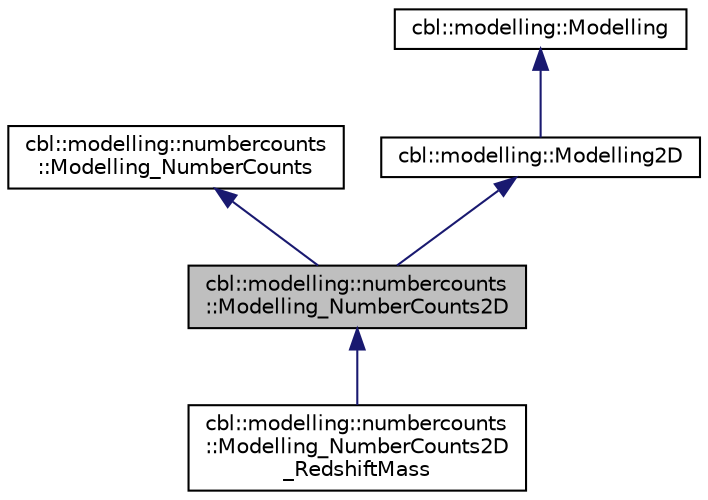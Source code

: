 digraph "cbl::modelling::numbercounts::Modelling_NumberCounts2D"
{
  edge [fontname="Helvetica",fontsize="10",labelfontname="Helvetica",labelfontsize="10"];
  node [fontname="Helvetica",fontsize="10",shape=record];
  Node0 [label="cbl::modelling::numbercounts\l::Modelling_NumberCounts2D",height=0.2,width=0.4,color="black", fillcolor="grey75", style="filled", fontcolor="black"];
  Node1 -> Node0 [dir="back",color="midnightblue",fontsize="10",style="solid",fontname="Helvetica"];
  Node1 [label="cbl::modelling::numbercounts\l::Modelling_NumberCounts",height=0.2,width=0.4,color="black", fillcolor="white", style="filled",URL="$d0/d02/classcbl_1_1modelling_1_1numbercounts_1_1Modelling__NumberCounts.html",tooltip="The class Modelling_NumberCounts. "];
  Node2 -> Node0 [dir="back",color="midnightblue",fontsize="10",style="solid",fontname="Helvetica"];
  Node2 [label="cbl::modelling::Modelling2D",height=0.2,width=0.4,color="black", fillcolor="white", style="filled",URL="$de/d65/classcbl_1_1modelling_1_1Modelling2D.html",tooltip="The class Modelling2D. "];
  Node3 -> Node2 [dir="back",color="midnightblue",fontsize="10",style="solid",fontname="Helvetica"];
  Node3 [label="cbl::modelling::Modelling",height=0.2,width=0.4,color="black", fillcolor="white", style="filled",URL="$de/ddc/classcbl_1_1modelling_1_1Modelling.html",tooltip="The class Modelling. "];
  Node0 -> Node4 [dir="back",color="midnightblue",fontsize="10",style="solid",fontname="Helvetica"];
  Node4 [label="cbl::modelling::numbercounts\l::Modelling_NumberCounts2D\l_RedshiftMass",height=0.2,width=0.4,color="black", fillcolor="white", style="filled",URL="$db/d78/classcbl_1_1modelling_1_1numbercounts_1_1Modelling__NumberCounts2D__RedshiftMass.html",tooltip="The class Modelling_NumberCounts2D_RedshiftMass. "];
}
